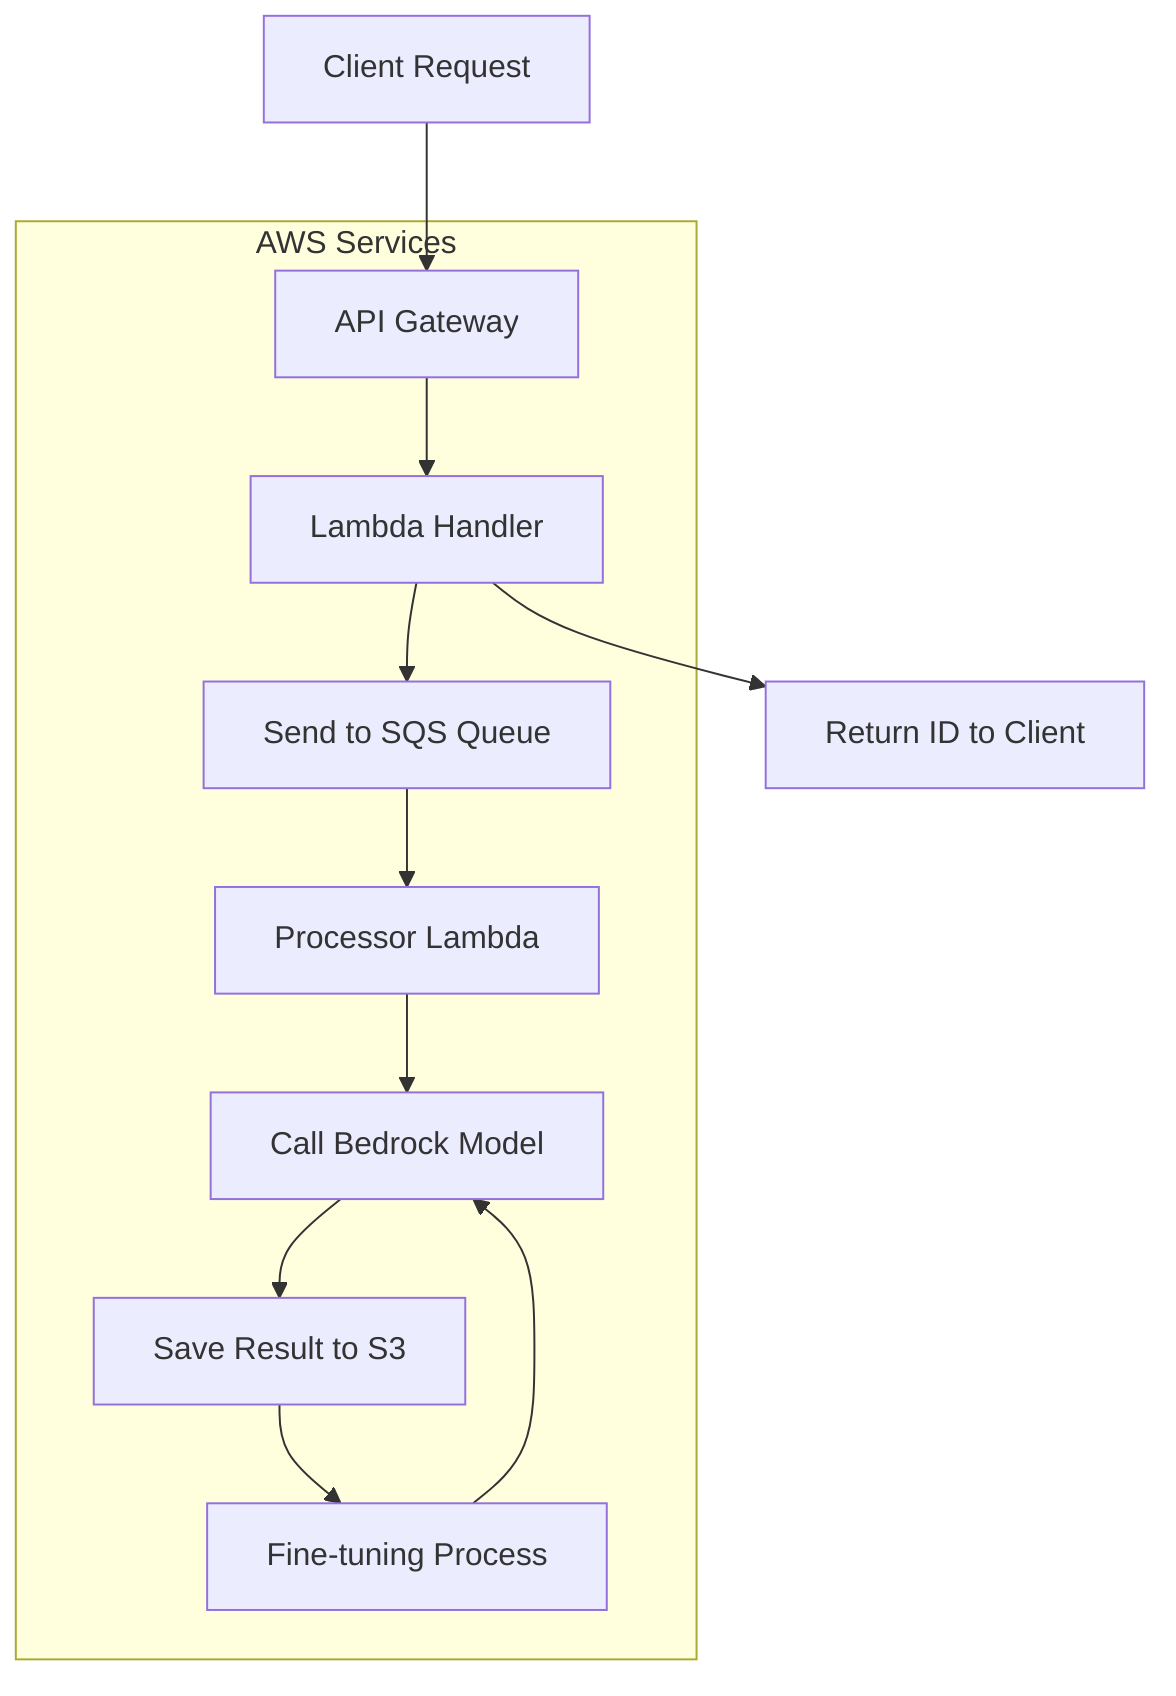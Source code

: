 graph TD
    A[Client Request] --> B[API Gateway]
    B --> C[Lambda Handler]
    C --> D[Return ID to Client]
    C --> E[Send to SQS Queue]
    E --> F[Processor Lambda]
    F --> G[Call Bedrock Model]
    G --> H[Save Result to S3]
    H --> I[Fine-tuning Process]
    I --> G
    
    subgraph "AWS Services"
        B
        C
        E
        F
        G
        H
        I
    end